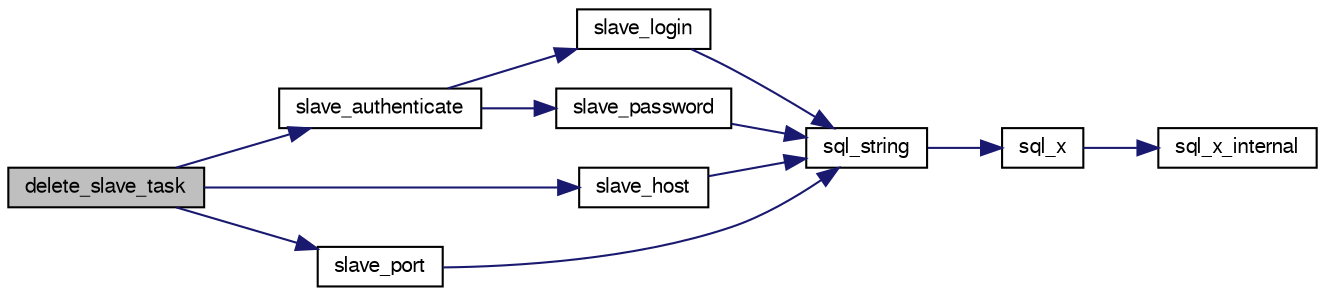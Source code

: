 digraph G
{
  bgcolor="transparent";
  edge [fontname="FreeSans",fontsize="10",labelfontname="FreeSans",labelfontsize="10"];
  node [fontname="FreeSans",fontsize="10",shape=record];
  rankdir=LR;
  Node1 [label="delete_slave_task",height=0.2,width=0.4,color="black", fillcolor="grey75", style="filled" fontcolor="black"];
  Node1 -> Node2 [color="midnightblue",fontsize="10",style="solid",fontname="FreeSans"];
  Node2 [label="slave_authenticate",height=0.2,width=0.4,color="black",URL="$manage_8c.html#a08629059dbccb26c5e10d44ef08e9b58",tooltip="Authenticate with a slave."];
  Node2 -> Node3 [color="midnightblue",fontsize="10",style="solid",fontname="FreeSans"];
  Node3 [label="slave_login",height=0.2,width=0.4,color="black",URL="$manage_8h.html#a7e926a95a812f33b2c16f41a47ce1171",tooltip="Return the login associated with a slave."];
  Node3 -> Node4 [color="midnightblue",fontsize="10",style="solid",fontname="FreeSans"];
  Node4 [label="sql_string",height=0.2,width=0.4,color="black",URL="$sql_8c.html#a2666d27f1435fe9af46780748f44c492",tooltip="Get a particular cell from a SQL query, as an string."];
  Node4 -> Node5 [color="midnightblue",fontsize="10",style="solid",fontname="FreeSans"];
  Node5 [label="sql_x",height=0.2,width=0.4,color="black",URL="$sql_8c.html#ab63ed51752618d573ed942351af63511",tooltip="Get a particular cell from a SQL query."];
  Node5 -> Node6 [color="midnightblue",fontsize="10",style="solid",fontname="FreeSans"];
  Node6 [label="sql_x_internal",height=0.2,width=0.4,color="black",URL="$sql_8c.html#a848a1089772551bf731c98ef87566f1f",tooltip="Get a particular cell from a SQL query."];
  Node2 -> Node7 [color="midnightblue",fontsize="10",style="solid",fontname="FreeSans"];
  Node7 [label="slave_password",height=0.2,width=0.4,color="black",URL="$manage_8h.html#a3d344c3260ef8d3b7ea8d37ea1177266",tooltip="Return the password associated with a slave."];
  Node7 -> Node4 [color="midnightblue",fontsize="10",style="solid",fontname="FreeSans"];
  Node1 -> Node8 [color="midnightblue",fontsize="10",style="solid",fontname="FreeSans"];
  Node8 [label="slave_host",height=0.2,width=0.4,color="black",URL="$manage_8h.html#a6e8a68bdaf86f2478e83f5cf3113e512",tooltip="Return the host associated with a slave."];
  Node8 -> Node4 [color="midnightblue",fontsize="10",style="solid",fontname="FreeSans"];
  Node1 -> Node9 [color="midnightblue",fontsize="10",style="solid",fontname="FreeSans"];
  Node9 [label="slave_port",height=0.2,width=0.4,color="black",URL="$manage_8h.html#aef7a0d6cf951344546337e00bcefccf8",tooltip="Return the port associated with a slave."];
  Node9 -> Node4 [color="midnightblue",fontsize="10",style="solid",fontname="FreeSans"];
}
